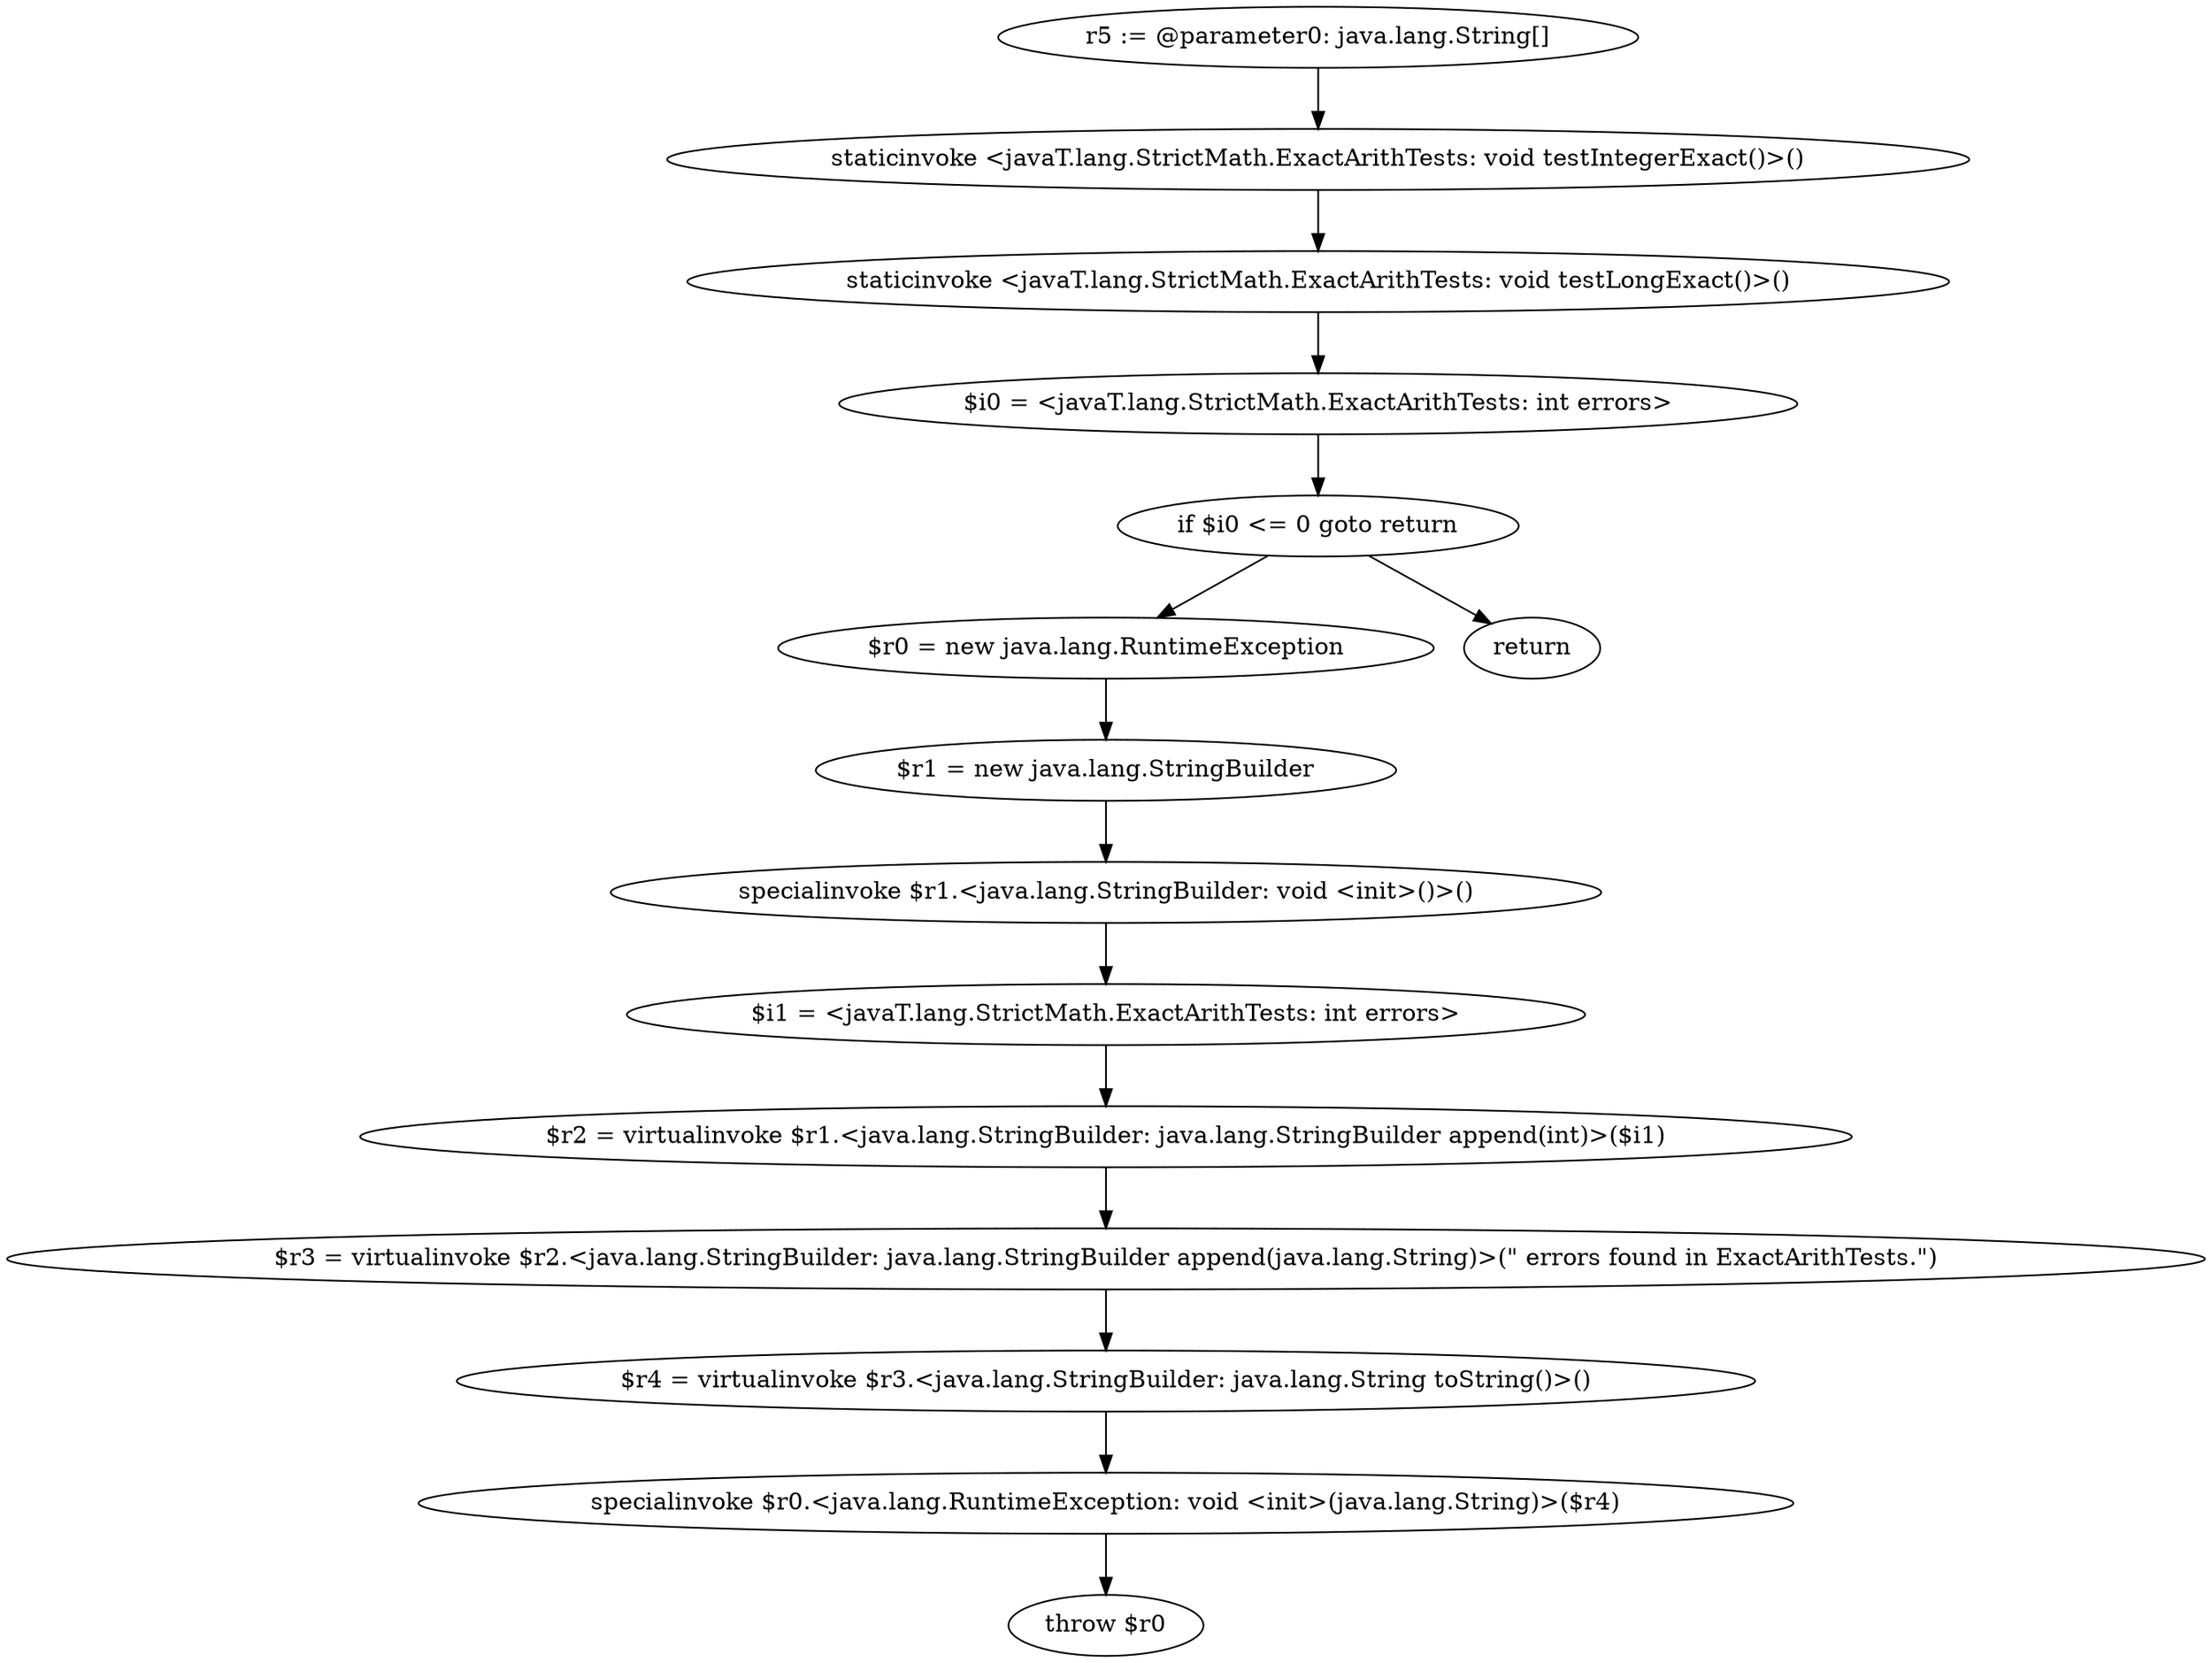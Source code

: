 digraph "unitGraph" {
    "r5 := @parameter0: java.lang.String[]"
    "staticinvoke <javaT.lang.StrictMath.ExactArithTests: void testIntegerExact()>()"
    "staticinvoke <javaT.lang.StrictMath.ExactArithTests: void testLongExact()>()"
    "$i0 = <javaT.lang.StrictMath.ExactArithTests: int errors>"
    "if $i0 <= 0 goto return"
    "$r0 = new java.lang.RuntimeException"
    "$r1 = new java.lang.StringBuilder"
    "specialinvoke $r1.<java.lang.StringBuilder: void <init>()>()"
    "$i1 = <javaT.lang.StrictMath.ExactArithTests: int errors>"
    "$r2 = virtualinvoke $r1.<java.lang.StringBuilder: java.lang.StringBuilder append(int)>($i1)"
    "$r3 = virtualinvoke $r2.<java.lang.StringBuilder: java.lang.StringBuilder append(java.lang.String)>(\" errors found in ExactArithTests.\")"
    "$r4 = virtualinvoke $r3.<java.lang.StringBuilder: java.lang.String toString()>()"
    "specialinvoke $r0.<java.lang.RuntimeException: void <init>(java.lang.String)>($r4)"
    "throw $r0"
    "return"
    "r5 := @parameter0: java.lang.String[]"->"staticinvoke <javaT.lang.StrictMath.ExactArithTests: void testIntegerExact()>()";
    "staticinvoke <javaT.lang.StrictMath.ExactArithTests: void testIntegerExact()>()"->"staticinvoke <javaT.lang.StrictMath.ExactArithTests: void testLongExact()>()";
    "staticinvoke <javaT.lang.StrictMath.ExactArithTests: void testLongExact()>()"->"$i0 = <javaT.lang.StrictMath.ExactArithTests: int errors>";
    "$i0 = <javaT.lang.StrictMath.ExactArithTests: int errors>"->"if $i0 <= 0 goto return";
    "if $i0 <= 0 goto return"->"$r0 = new java.lang.RuntimeException";
    "if $i0 <= 0 goto return"->"return";
    "$r0 = new java.lang.RuntimeException"->"$r1 = new java.lang.StringBuilder";
    "$r1 = new java.lang.StringBuilder"->"specialinvoke $r1.<java.lang.StringBuilder: void <init>()>()";
    "specialinvoke $r1.<java.lang.StringBuilder: void <init>()>()"->"$i1 = <javaT.lang.StrictMath.ExactArithTests: int errors>";
    "$i1 = <javaT.lang.StrictMath.ExactArithTests: int errors>"->"$r2 = virtualinvoke $r1.<java.lang.StringBuilder: java.lang.StringBuilder append(int)>($i1)";
    "$r2 = virtualinvoke $r1.<java.lang.StringBuilder: java.lang.StringBuilder append(int)>($i1)"->"$r3 = virtualinvoke $r2.<java.lang.StringBuilder: java.lang.StringBuilder append(java.lang.String)>(\" errors found in ExactArithTests.\")";
    "$r3 = virtualinvoke $r2.<java.lang.StringBuilder: java.lang.StringBuilder append(java.lang.String)>(\" errors found in ExactArithTests.\")"->"$r4 = virtualinvoke $r3.<java.lang.StringBuilder: java.lang.String toString()>()";
    "$r4 = virtualinvoke $r3.<java.lang.StringBuilder: java.lang.String toString()>()"->"specialinvoke $r0.<java.lang.RuntimeException: void <init>(java.lang.String)>($r4)";
    "specialinvoke $r0.<java.lang.RuntimeException: void <init>(java.lang.String)>($r4)"->"throw $r0";
}
